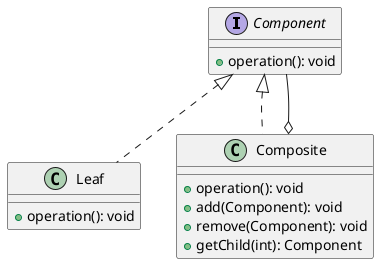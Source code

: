 @startuml

interface Component {
  +operation(): void
}

class Leaf implements Component {
  +operation(): void
}

class Composite implements Component {
  +operation(): void
  +add(Component): void
  +remove(Component): void
  +getChild(int): Component
}

Composite o-- Component

@enduml
